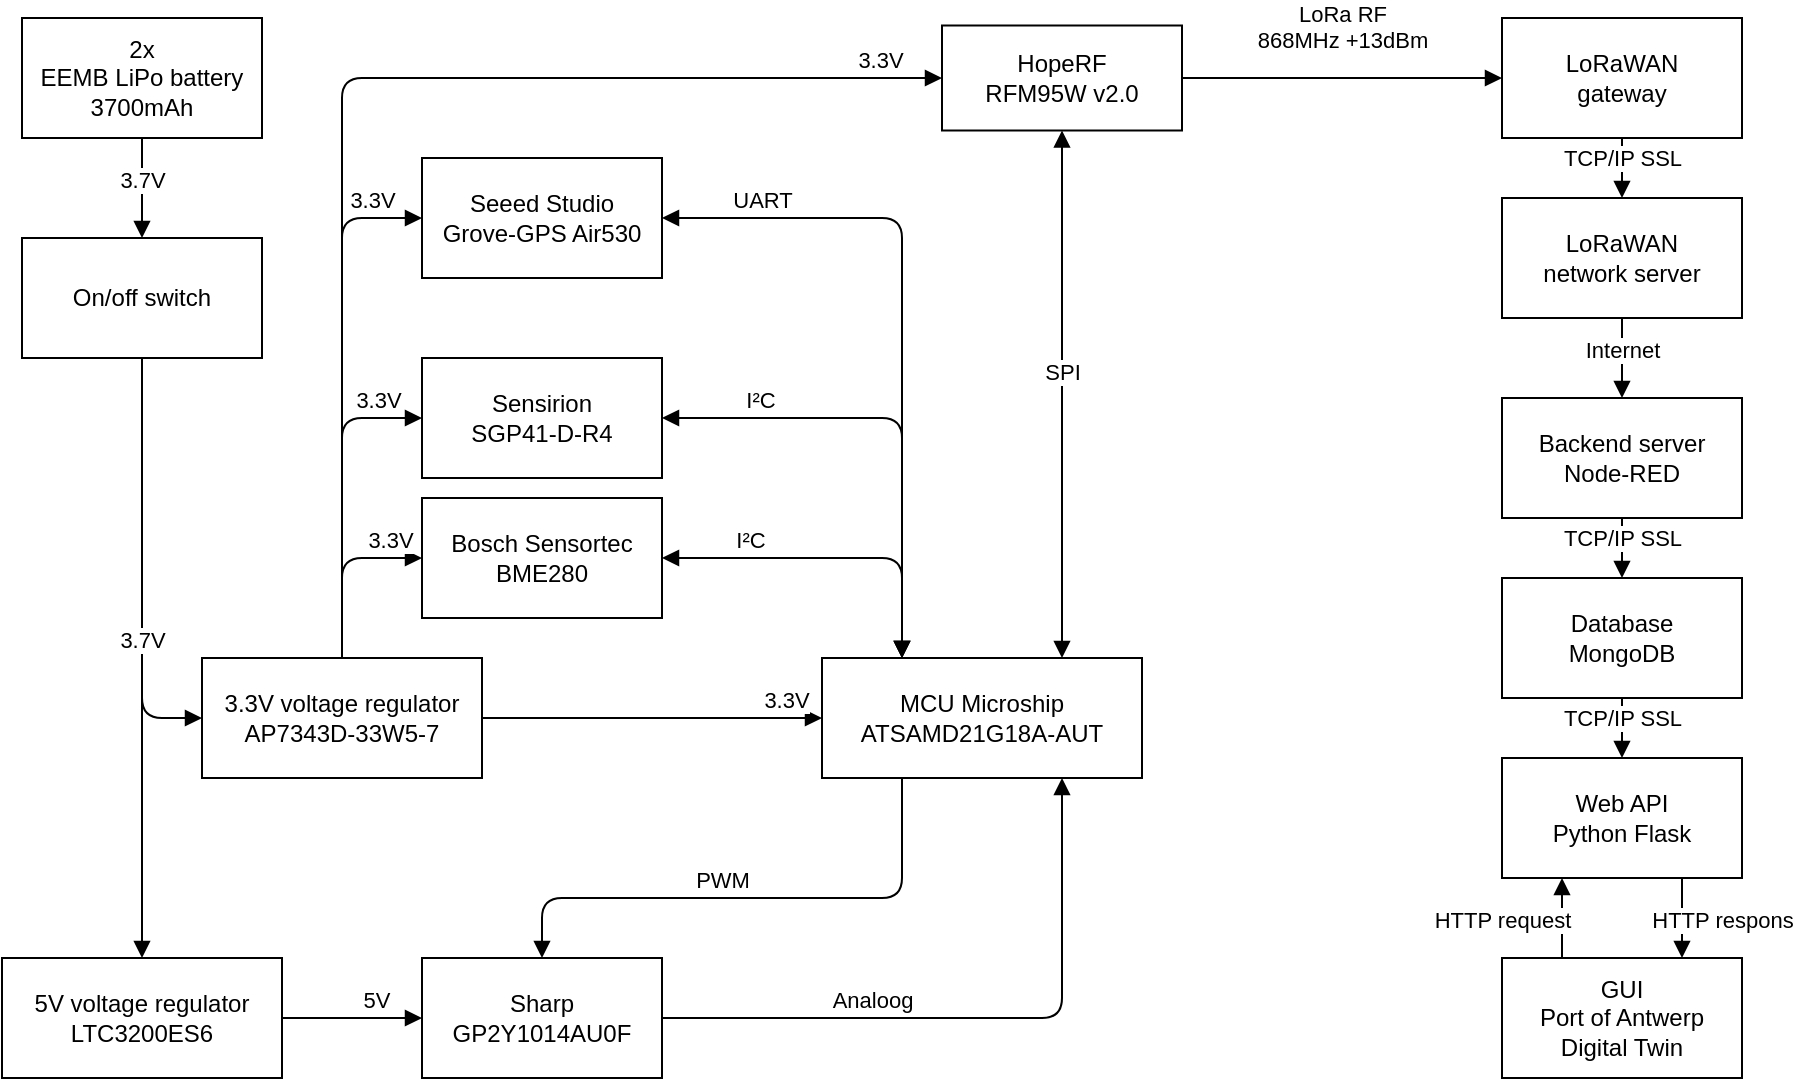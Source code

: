 <mxfile version="15.7.3" type="device"><diagram id="DnlSXQdmpU_UbplTDDjH" name="Pagina-1"><mxGraphModel dx="1102" dy="875" grid="1" gridSize="10" guides="1" tooltips="1" connect="1" arrows="1" fold="1" page="1" pageScale="1" pageWidth="827" pageHeight="1169" math="0" shadow="0"><root><mxCell id="0"/><mxCell id="1" parent="0"/><mxCell id="5vOnl-Bp9BRZOPpWkiGO-2" value="On/off switch" style="rounded=0;whiteSpace=wrap;html=1;" parent="1" vertex="1"><mxGeometry x="40" y="150" width="120" height="60" as="geometry"/></mxCell><mxCell id="vBzpkqg0vLZWILdxWITh-1" value="2x&lt;br&gt;EEMB LiPo battery&lt;br&gt;3700mAh" style="rounded=0;whiteSpace=wrap;html=1;" parent="1" vertex="1"><mxGeometry x="40" y="40" width="120" height="60" as="geometry"/></mxCell><mxCell id="vBzpkqg0vLZWILdxWITh-2" value="3.7V" style="html=1;verticalAlign=bottom;endArrow=block;exitX=0.5;exitY=1;exitDx=0;exitDy=0;entryX=0.5;entryY=0;entryDx=0;entryDy=0;" parent="1" source="vBzpkqg0vLZWILdxWITh-1" target="5vOnl-Bp9BRZOPpWkiGO-2" edge="1"><mxGeometry x="0.2" width="80" relative="1" as="geometry"><mxPoint x="320" y="239.5" as="sourcePoint"/><mxPoint x="340" y="300" as="targetPoint"/><Array as="points"><mxPoint x="100" y="130"/></Array><mxPoint as="offset"/></mxGeometry></mxCell><mxCell id="srYokaDhOD0vxYr85T8N-5" value="Sensirion&lt;br&gt;SGP41-D-R4" style="rounded=0;whiteSpace=wrap;html=1;" parent="1" vertex="1"><mxGeometry x="240" y="210" width="120" height="60" as="geometry"/></mxCell><mxCell id="srYokaDhOD0vxYr85T8N-6" value="Bosch Sensortec BME280" style="rounded=0;whiteSpace=wrap;html=1;" parent="1" vertex="1"><mxGeometry x="240" y="280" width="120" height="60" as="geometry"/></mxCell><mxCell id="srYokaDhOD0vxYr85T8N-7" value="MCU&amp;nbsp;Microship&lt;br&gt;ATSAMD21G18A-AUT" style="rounded=0;whiteSpace=wrap;html=1;" parent="1" vertex="1"><mxGeometry x="440" y="360" width="160" height="60" as="geometry"/></mxCell><mxCell id="srYokaDhOD0vxYr85T8N-9" value="Sharp GP2Y1014AU0F" style="rounded=0;whiteSpace=wrap;html=1;" parent="1" vertex="1"><mxGeometry x="240" y="510" width="120" height="60" as="geometry"/></mxCell><mxCell id="srYokaDhOD0vxYr85T8N-13" value="5V" style="html=1;verticalAlign=bottom;endArrow=block;entryX=0;entryY=0.5;entryDx=0;entryDy=0;exitX=1;exitY=0.5;exitDx=0;exitDy=0;" parent="1" source="IRzfGqDE2_eZ7VjwCyNL-1" target="srYokaDhOD0vxYr85T8N-9" edge="1"><mxGeometry x="0.333" width="80" relative="1" as="geometry"><mxPoint x="100" y="500" as="sourcePoint"/><mxPoint x="450" y="595" as="targetPoint"/><Array as="points"/><mxPoint as="offset"/></mxGeometry></mxCell><mxCell id="srYokaDhOD0vxYr85T8N-15" value="3.3V" style="html=1;verticalAlign=bottom;endArrow=block;entryX=0;entryY=0.5;entryDx=0;entryDy=0;exitX=1;exitY=0.5;exitDx=0;exitDy=0;" parent="1" source="wOs-kT8Wim8ASKRAYvjD-4" target="srYokaDhOD0vxYr85T8N-7" edge="1"><mxGeometry x="0.786" width="80" relative="1" as="geometry"><mxPoint x="150" y="390" as="sourcePoint"/><mxPoint x="250" y="415" as="targetPoint"/><Array as="points"/><mxPoint as="offset"/></mxGeometry></mxCell><mxCell id="srYokaDhOD0vxYr85T8N-21" value="3.3V" style="html=1;verticalAlign=bottom;endArrow=block;entryX=0;entryY=0.5;entryDx=0;entryDy=0;" parent="1" target="srYokaDhOD0vxYr85T8N-5" edge="1"><mxGeometry x="0.68" width="80" relative="1" as="geometry"><mxPoint x="200" y="340" as="sourcePoint"/><mxPoint x="250" y="225" as="targetPoint"/><Array as="points"><mxPoint x="200" y="240"/></Array><mxPoint as="offset"/></mxGeometry></mxCell><mxCell id="srYokaDhOD0vxYr85T8N-22" value="3.3V" style="html=1;verticalAlign=bottom;endArrow=block;entryX=0;entryY=0.5;entryDx=0;entryDy=0;" parent="1" target="srYokaDhOD0vxYr85T8N-6" edge="1"><mxGeometry x="0.529" width="80" relative="1" as="geometry"><mxPoint x="200" y="340" as="sourcePoint"/><mxPoint x="250" y="265" as="targetPoint"/><Array as="points"><mxPoint x="200" y="310"/></Array><mxPoint as="offset"/></mxGeometry></mxCell><mxCell id="srYokaDhOD0vxYr85T8N-25" value="Analoog" style="html=1;verticalAlign=bottom;endArrow=block;exitX=1;exitY=0.5;exitDx=0;exitDy=0;entryX=0.75;entryY=1;entryDx=0;entryDy=0;" parent="1" source="srYokaDhOD0vxYr85T8N-9" target="srYokaDhOD0vxYr85T8N-7" edge="1"><mxGeometry x="-0.344" width="80" relative="1" as="geometry"><mxPoint x="370" y="555" as="sourcePoint"/><mxPoint x="515" y="510" as="targetPoint"/><Array as="points"><mxPoint x="560" y="540"/></Array><mxPoint as="offset"/></mxGeometry></mxCell><mxCell id="srYokaDhOD0vxYr85T8N-26" value="I²C" style="html=1;verticalAlign=bottom;endArrow=block;exitX=1;exitY=0.5;exitDx=0;exitDy=0;entryX=0.25;entryY=0;entryDx=0;entryDy=0;startArrow=block;startFill=1;" parent="1" source="srYokaDhOD0vxYr85T8N-6" target="srYokaDhOD0vxYr85T8N-7" edge="1"><mxGeometry x="-0.484" width="80" relative="1" as="geometry"><mxPoint x="370" y="415" as="sourcePoint"/><mxPoint x="480" y="380" as="targetPoint"/><Array as="points"><mxPoint x="480" y="310"/></Array><mxPoint as="offset"/></mxGeometry></mxCell><mxCell id="srYokaDhOD0vxYr85T8N-27" value="I²C" style="html=1;verticalAlign=bottom;endArrow=block;entryX=0.25;entryY=0;entryDx=0;entryDy=0;exitX=1;exitY=0.5;exitDx=0;exitDy=0;startArrow=block;startFill=1;" parent="1" source="srYokaDhOD0vxYr85T8N-5" target="srYokaDhOD0vxYr85T8N-7" edge="1"><mxGeometry x="-0.59" width="80" relative="1" as="geometry"><mxPoint x="380" y="255" as="sourcePoint"/><mxPoint x="500.0" y="270" as="targetPoint"/><Array as="points"><mxPoint x="480" y="240"/></Array><mxPoint as="offset"/></mxGeometry></mxCell><mxCell id="srYokaDhOD0vxYr85T8N-34" value="LoRaWAN&lt;br&gt;gateway" style="rounded=0;whiteSpace=wrap;html=1;" parent="1" vertex="1"><mxGeometry x="780" y="40" width="120" height="60" as="geometry"/></mxCell><mxCell id="srYokaDhOD0vxYr85T8N-35" value="Database&lt;br&gt;MongoDB" style="rounded=0;whiteSpace=wrap;html=1;" parent="1" vertex="1"><mxGeometry x="780" y="320" width="120" height="60" as="geometry"/></mxCell><mxCell id="srYokaDhOD0vxYr85T8N-36" value="GUI&lt;br&gt;Port of Antwerp&lt;br&gt;Digital Twin" style="rounded=0;whiteSpace=wrap;html=1;" parent="1" vertex="1"><mxGeometry x="780" y="510" width="120" height="60" as="geometry"/></mxCell><mxCell id="srYokaDhOD0vxYr85T8N-37" value="HTTP request" style="html=1;verticalAlign=bottom;endArrow=block;exitX=0.25;exitY=0;exitDx=0;exitDy=0;entryX=0.25;entryY=1;entryDx=0;entryDy=0;" parent="1" source="srYokaDhOD0vxYr85T8N-36" target="g9iRHyIkWOvBF9pYu35G-1" edge="1"><mxGeometry x="-0.5" y="30" width="80" relative="1" as="geometry"><mxPoint x="810" y="440" as="sourcePoint"/><mxPoint x="810" y="370" as="targetPoint"/><mxPoint as="offset"/></mxGeometry></mxCell><mxCell id="srYokaDhOD0vxYr85T8N-38" value="HTTP respons" style="html=1;verticalAlign=bottom;endArrow=block;exitX=0.75;exitY=1;exitDx=0;exitDy=0;entryX=0.75;entryY=0;entryDx=0;entryDy=0;" parent="1" source="g9iRHyIkWOvBF9pYu35G-1" target="srYokaDhOD0vxYr85T8N-36" edge="1"><mxGeometry x="0.5" y="20" width="80" relative="1" as="geometry"><mxPoint x="580" y="310" as="sourcePoint"/><mxPoint x="660" y="310" as="targetPoint"/><mxPoint as="offset"/></mxGeometry></mxCell><mxCell id="srYokaDhOD0vxYr85T8N-39" value="Internet" style="html=1;verticalAlign=bottom;endArrow=block;exitX=0.5;exitY=1;exitDx=0;exitDy=0;entryX=0.5;entryY=0;entryDx=0;entryDy=0;" parent="1" source="IRzfGqDE2_eZ7VjwCyNL-3" target="wOs-kT8Wim8ASKRAYvjD-2" edge="1"><mxGeometry x="0.25" width="80" relative="1" as="geometry"><mxPoint x="839.58" y="110" as="sourcePoint"/><mxPoint x="853" y="160" as="targetPoint"/><mxPoint as="offset"/></mxGeometry></mxCell><mxCell id="E2bTZ94-ArNE7u7Xh1Ha-2" value="HopeRF&lt;br&gt;RFM95W v2.0" style="rounded=0;whiteSpace=wrap;html=1;" parent="1" vertex="1"><mxGeometry x="500" y="43.75" width="120" height="52.5" as="geometry"/></mxCell><mxCell id="E2bTZ94-ArNE7u7Xh1Ha-3" value="LoRa RF&lt;br&gt;868MHz +13dBm" style="html=1;verticalAlign=bottom;endArrow=block;exitX=1;exitY=0.5;exitDx=0;exitDy=0;entryX=0;entryY=0.5;entryDx=0;entryDy=0;" parent="1" source="E2bTZ94-ArNE7u7Xh1Ha-2" target="srYokaDhOD0vxYr85T8N-34" edge="1"><mxGeometry y="10" width="80" relative="1" as="geometry"><mxPoint x="640.0" y="110" as="sourcePoint"/><mxPoint x="640.0" y="190.0" as="targetPoint"/><mxPoint as="offset"/></mxGeometry></mxCell><mxCell id="E2bTZ94-ArNE7u7Xh1Ha-4" value="Seeed Studio&lt;br&gt;Grove-GPS Air530" style="rounded=0;whiteSpace=wrap;html=1;" parent="1" vertex="1"><mxGeometry x="240" y="110" width="120" height="60" as="geometry"/></mxCell><mxCell id="E2bTZ94-ArNE7u7Xh1Ha-5" value="3.3V" style="html=1;verticalAlign=bottom;endArrow=block;entryX=0;entryY=0.5;entryDx=0;entryDy=0;exitX=0.5;exitY=0;exitDx=0;exitDy=0;" parent="1" source="wOs-kT8Wim8ASKRAYvjD-4" target="E2bTZ94-ArNE7u7Xh1Ha-4" edge="1"><mxGeometry x="0.805" width="80" relative="1" as="geometry"><mxPoint x="200" y="340" as="sourcePoint"/><mxPoint x="250" y="145" as="targetPoint"/><Array as="points"><mxPoint x="200" y="140"/></Array><mxPoint as="offset"/></mxGeometry></mxCell><mxCell id="E2bTZ94-ArNE7u7Xh1Ha-6" value="UART" style="html=1;verticalAlign=bottom;endArrow=block;exitX=1;exitY=0.5;exitDx=0;exitDy=0;entryX=0.25;entryY=0;entryDx=0;entryDy=0;startArrow=block;startFill=1;" parent="1" source="E2bTZ94-ArNE7u7Xh1Ha-4" target="srYokaDhOD0vxYr85T8N-7" edge="1"><mxGeometry x="-0.709" width="80" relative="1" as="geometry"><mxPoint x="380" y="180" as="sourcePoint"/><mxPoint x="520" y="240" as="targetPoint"/><Array as="points"><mxPoint x="480" y="140"/></Array><mxPoint as="offset"/></mxGeometry></mxCell><mxCell id="E2bTZ94-ArNE7u7Xh1Ha-7" value="3.3V" style="html=1;verticalAlign=bottom;endArrow=block;entryX=0;entryY=0.5;entryDx=0;entryDy=0;exitX=0.5;exitY=0;exitDx=0;exitDy=0;" parent="1" source="wOs-kT8Wim8ASKRAYvjD-4" target="E2bTZ94-ArNE7u7Xh1Ha-2" edge="1"><mxGeometry x="0.893" width="80" relative="1" as="geometry"><mxPoint x="180" y="340" as="sourcePoint"/><mxPoint x="250" y="185.0" as="targetPoint"/><Array as="points"><mxPoint x="200" y="290"/><mxPoint x="200" y="250"/><mxPoint x="200" y="220"/><mxPoint x="200" y="70"/></Array><mxPoint as="offset"/></mxGeometry></mxCell><mxCell id="E2bTZ94-ArNE7u7Xh1Ha-8" value="SPI" style="html=1;verticalAlign=bottom;endArrow=block;entryX=0.5;entryY=1;entryDx=0;entryDy=0;startArrow=block;startFill=1;" parent="1" target="E2bTZ94-ArNE7u7Xh1Ha-2" edge="1"><mxGeometry x="0.018" width="80" relative="1" as="geometry"><mxPoint x="560" y="360" as="sourcePoint"/><mxPoint x="570" y="100" as="targetPoint"/><mxPoint as="offset"/><Array as="points"/></mxGeometry></mxCell><mxCell id="wOs-kT8Wim8ASKRAYvjD-1" value="PWM" style="html=1;verticalAlign=bottom;endArrow=block;exitX=0.25;exitY=1;exitDx=0;exitDy=0;entryX=0.5;entryY=0;entryDx=0;entryDy=0;" parent="1" source="srYokaDhOD0vxYr85T8N-7" target="srYokaDhOD0vxYr85T8N-9" edge="1"><mxGeometry x="0.111" width="80" relative="1" as="geometry"><mxPoint x="270" y="637" as="sourcePoint"/><mxPoint x="470" y="532" as="targetPoint"/><Array as="points"><mxPoint x="480" y="480"/><mxPoint x="300" y="480"/></Array><mxPoint as="offset"/></mxGeometry></mxCell><mxCell id="wOs-kT8Wim8ASKRAYvjD-2" value="Backend server&lt;br&gt;Node-RED" style="rounded=0;whiteSpace=wrap;html=1;" parent="1" vertex="1"><mxGeometry x="780" y="230" width="120" height="60" as="geometry"/></mxCell><mxCell id="wOs-kT8Wim8ASKRAYvjD-3" value="TCP/IP SSL" style="html=1;verticalAlign=bottom;endArrow=block;exitX=0.5;exitY=1;exitDx=0;exitDy=0;" parent="1" source="wOs-kT8Wim8ASKRAYvjD-2" target="srYokaDhOD0vxYr85T8N-35" edge="1"><mxGeometry x="0.25" width="80" relative="1" as="geometry"><mxPoint x="980" y="240" as="sourcePoint"/><mxPoint x="980" y="320" as="targetPoint"/><mxPoint as="offset"/></mxGeometry></mxCell><mxCell id="wOs-kT8Wim8ASKRAYvjD-4" value="3.3V voltage regulator&lt;br&gt;AP7343D-33W5-7" style="rounded=0;whiteSpace=wrap;html=1;" parent="1" vertex="1"><mxGeometry x="130" y="360" width="140" height="60" as="geometry"/></mxCell><mxCell id="wOs-kT8Wim8ASKRAYvjD-5" value="3.7V" style="html=1;verticalAlign=bottom;endArrow=block;exitX=0.5;exitY=1;exitDx=0;exitDy=0;entryX=0;entryY=0.5;entryDx=0;entryDy=0;" parent="1" source="5vOnl-Bp9BRZOPpWkiGO-2" target="wOs-kT8Wim8ASKRAYvjD-4" edge="1"><mxGeometry x="0.429" width="80" relative="1" as="geometry"><mxPoint x="110" y="110" as="sourcePoint"/><mxPoint x="100" y="330" as="targetPoint"/><Array as="points"><mxPoint x="100" y="390"/></Array><mxPoint as="offset"/></mxGeometry></mxCell><mxCell id="g9iRHyIkWOvBF9pYu35G-1" value="Web API&lt;br&gt;Python Flask" style="rounded=0;whiteSpace=wrap;html=1;" parent="1" vertex="1"><mxGeometry x="780" y="410" width="120" height="60" as="geometry"/></mxCell><mxCell id="g9iRHyIkWOvBF9pYu35G-2" value="TCP/IP SSL" style="html=1;verticalAlign=bottom;endArrow=block;exitX=0.5;exitY=1;exitDx=0;exitDy=0;entryX=0.5;entryY=0;entryDx=0;entryDy=0;" parent="1" source="srYokaDhOD0vxYr85T8N-35" target="g9iRHyIkWOvBF9pYu35G-1" edge="1"><mxGeometry x="0.25" width="80" relative="1" as="geometry"><mxPoint x="850" y="215" as="sourcePoint"/><mxPoint x="850" y="270" as="targetPoint"/><mxPoint as="offset"/></mxGeometry></mxCell><mxCell id="IRzfGqDE2_eZ7VjwCyNL-1" value="5V voltage regulator&lt;br&gt;LTC3200ES6" style="rounded=0;whiteSpace=wrap;html=1;" parent="1" vertex="1"><mxGeometry x="30" y="510" width="140" height="60" as="geometry"/></mxCell><mxCell id="IRzfGqDE2_eZ7VjwCyNL-2" value="3.7V" style="html=1;verticalAlign=bottom;endArrow=block;exitX=0.5;exitY=1;exitDx=0;exitDy=0;entryX=0.5;entryY=0;entryDx=0;entryDy=0;" parent="1" source="5vOnl-Bp9BRZOPpWkiGO-2" target="IRzfGqDE2_eZ7VjwCyNL-1" edge="1"><mxGeometry width="80" relative="1" as="geometry"><mxPoint x="85" y="270" as="sourcePoint"/><mxPoint x="115" y="450" as="targetPoint"/><Array as="points"/><mxPoint as="offset"/></mxGeometry></mxCell><mxCell id="IRzfGqDE2_eZ7VjwCyNL-3" value="LoRaWAN&lt;br&gt;network server" style="rounded=0;whiteSpace=wrap;html=1;" parent="1" vertex="1"><mxGeometry x="780" y="130" width="120" height="60" as="geometry"/></mxCell><mxCell id="IRzfGqDE2_eZ7VjwCyNL-4" value="TCP/IP SSL" style="html=1;verticalAlign=bottom;endArrow=block;exitX=0.5;exitY=1;exitDx=0;exitDy=0;entryX=0.5;entryY=0;entryDx=0;entryDy=0;" parent="1" source="srYokaDhOD0vxYr85T8N-34" target="IRzfGqDE2_eZ7VjwCyNL-3" edge="1"><mxGeometry x="0.25" width="80" relative="1" as="geometry"><mxPoint x="850" y="300" as="sourcePoint"/><mxPoint x="850" y="120" as="targetPoint"/><mxPoint as="offset"/></mxGeometry></mxCell></root></mxGraphModel></diagram></mxfile>